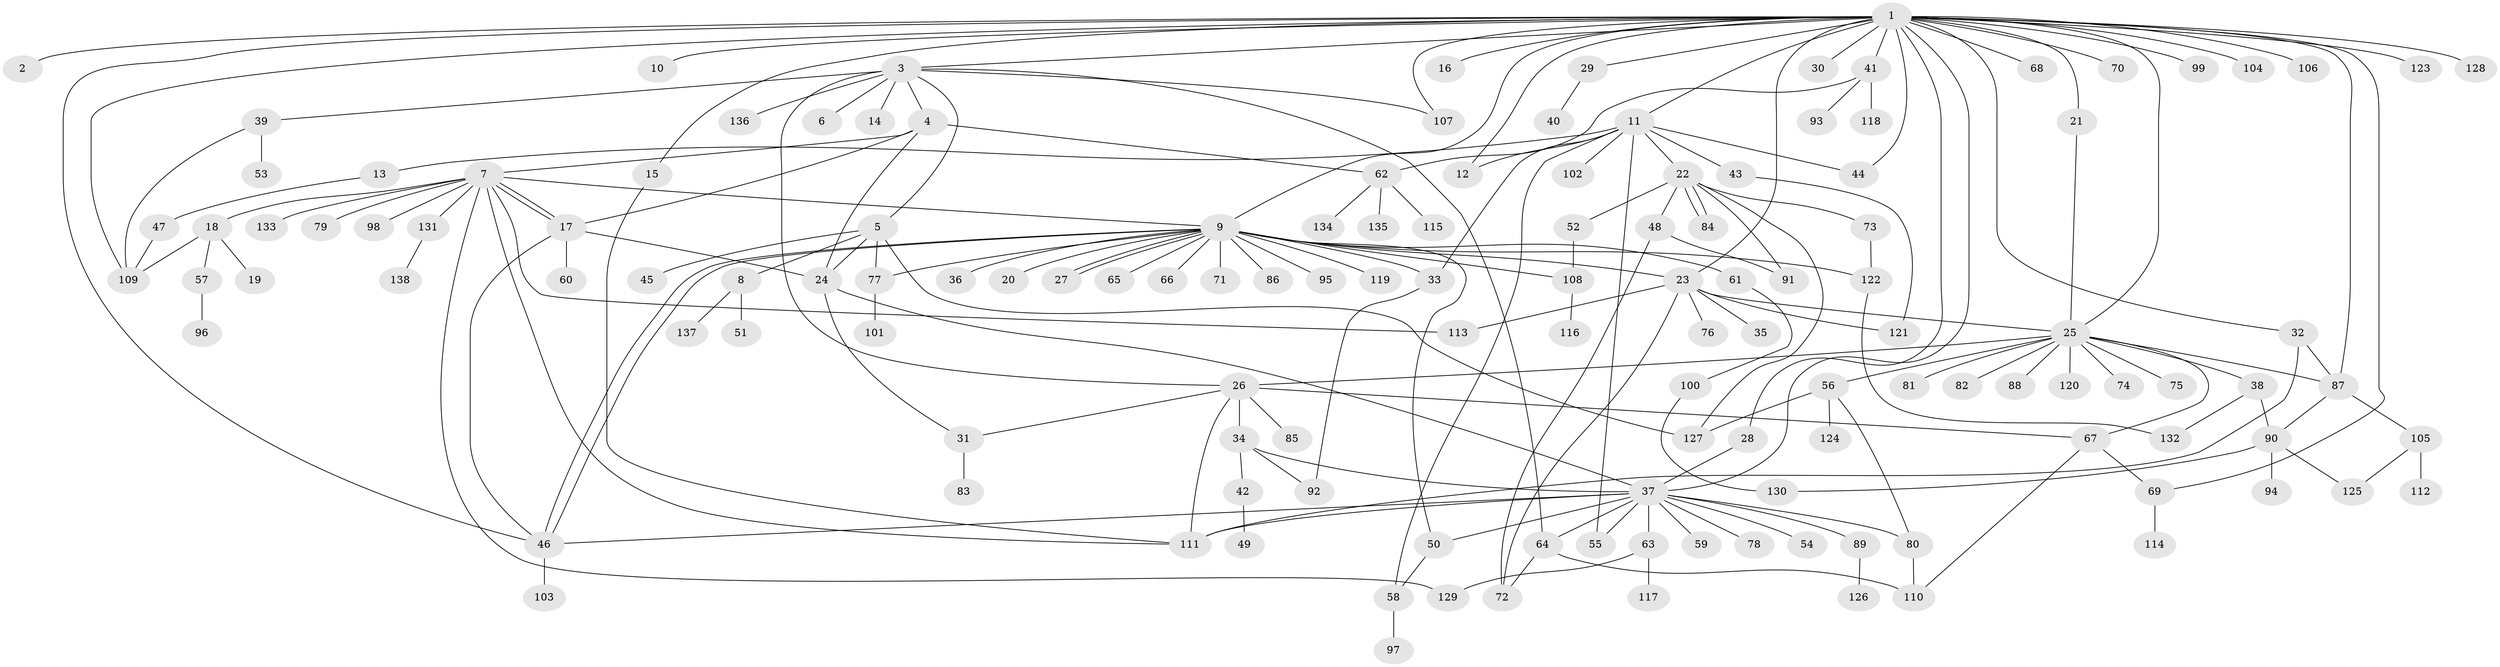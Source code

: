 // Generated by graph-tools (version 1.1) at 2025/01/03/09/25 03:01:47]
// undirected, 138 vertices, 195 edges
graph export_dot {
graph [start="1"]
  node [color=gray90,style=filled];
  1;
  2;
  3;
  4;
  5;
  6;
  7;
  8;
  9;
  10;
  11;
  12;
  13;
  14;
  15;
  16;
  17;
  18;
  19;
  20;
  21;
  22;
  23;
  24;
  25;
  26;
  27;
  28;
  29;
  30;
  31;
  32;
  33;
  34;
  35;
  36;
  37;
  38;
  39;
  40;
  41;
  42;
  43;
  44;
  45;
  46;
  47;
  48;
  49;
  50;
  51;
  52;
  53;
  54;
  55;
  56;
  57;
  58;
  59;
  60;
  61;
  62;
  63;
  64;
  65;
  66;
  67;
  68;
  69;
  70;
  71;
  72;
  73;
  74;
  75;
  76;
  77;
  78;
  79;
  80;
  81;
  82;
  83;
  84;
  85;
  86;
  87;
  88;
  89;
  90;
  91;
  92;
  93;
  94;
  95;
  96;
  97;
  98;
  99;
  100;
  101;
  102;
  103;
  104;
  105;
  106;
  107;
  108;
  109;
  110;
  111;
  112;
  113;
  114;
  115;
  116;
  117;
  118;
  119;
  120;
  121;
  122;
  123;
  124;
  125;
  126;
  127;
  128;
  129;
  130;
  131;
  132;
  133;
  134;
  135;
  136;
  137;
  138;
  1 -- 2;
  1 -- 3;
  1 -- 9;
  1 -- 10;
  1 -- 11;
  1 -- 12;
  1 -- 15;
  1 -- 16;
  1 -- 21;
  1 -- 23;
  1 -- 25;
  1 -- 28;
  1 -- 29;
  1 -- 30;
  1 -- 32;
  1 -- 37;
  1 -- 41;
  1 -- 44;
  1 -- 46;
  1 -- 68;
  1 -- 69;
  1 -- 70;
  1 -- 87;
  1 -- 99;
  1 -- 104;
  1 -- 106;
  1 -- 107;
  1 -- 109;
  1 -- 123;
  1 -- 128;
  3 -- 4;
  3 -- 5;
  3 -- 6;
  3 -- 14;
  3 -- 26;
  3 -- 39;
  3 -- 64;
  3 -- 107;
  3 -- 136;
  4 -- 7;
  4 -- 17;
  4 -- 24;
  4 -- 62;
  5 -- 8;
  5 -- 24;
  5 -- 45;
  5 -- 77;
  5 -- 127;
  7 -- 9;
  7 -- 17;
  7 -- 17;
  7 -- 18;
  7 -- 79;
  7 -- 98;
  7 -- 111;
  7 -- 113;
  7 -- 129;
  7 -- 131;
  7 -- 133;
  8 -- 51;
  8 -- 137;
  9 -- 20;
  9 -- 23;
  9 -- 27;
  9 -- 27;
  9 -- 33;
  9 -- 36;
  9 -- 46;
  9 -- 46;
  9 -- 50;
  9 -- 61;
  9 -- 65;
  9 -- 66;
  9 -- 71;
  9 -- 77;
  9 -- 86;
  9 -- 95;
  9 -- 108;
  9 -- 119;
  9 -- 122;
  11 -- 12;
  11 -- 13;
  11 -- 22;
  11 -- 33;
  11 -- 43;
  11 -- 44;
  11 -- 55;
  11 -- 58;
  11 -- 102;
  13 -- 47;
  15 -- 111;
  17 -- 24;
  17 -- 46;
  17 -- 60;
  18 -- 19;
  18 -- 57;
  18 -- 109;
  21 -- 25;
  22 -- 48;
  22 -- 52;
  22 -- 73;
  22 -- 84;
  22 -- 84;
  22 -- 91;
  22 -- 127;
  23 -- 25;
  23 -- 35;
  23 -- 72;
  23 -- 76;
  23 -- 113;
  23 -- 121;
  24 -- 31;
  24 -- 37;
  25 -- 26;
  25 -- 38;
  25 -- 56;
  25 -- 67;
  25 -- 74;
  25 -- 75;
  25 -- 81;
  25 -- 82;
  25 -- 87;
  25 -- 88;
  25 -- 120;
  26 -- 31;
  26 -- 34;
  26 -- 67;
  26 -- 85;
  26 -- 111;
  28 -- 37;
  29 -- 40;
  31 -- 83;
  32 -- 87;
  32 -- 111;
  33 -- 92;
  34 -- 37;
  34 -- 42;
  34 -- 92;
  37 -- 46;
  37 -- 50;
  37 -- 54;
  37 -- 55;
  37 -- 59;
  37 -- 63;
  37 -- 64;
  37 -- 78;
  37 -- 80;
  37 -- 89;
  37 -- 111;
  38 -- 90;
  38 -- 132;
  39 -- 53;
  39 -- 109;
  41 -- 62;
  41 -- 93;
  41 -- 118;
  42 -- 49;
  43 -- 121;
  46 -- 103;
  47 -- 109;
  48 -- 72;
  48 -- 91;
  50 -- 58;
  52 -- 108;
  56 -- 80;
  56 -- 124;
  56 -- 127;
  57 -- 96;
  58 -- 97;
  61 -- 100;
  62 -- 115;
  62 -- 134;
  62 -- 135;
  63 -- 117;
  63 -- 129;
  64 -- 72;
  64 -- 110;
  67 -- 69;
  67 -- 110;
  69 -- 114;
  73 -- 122;
  77 -- 101;
  80 -- 110;
  87 -- 90;
  87 -- 105;
  89 -- 126;
  90 -- 94;
  90 -- 125;
  90 -- 130;
  100 -- 130;
  105 -- 112;
  105 -- 125;
  108 -- 116;
  122 -- 132;
  131 -- 138;
}

